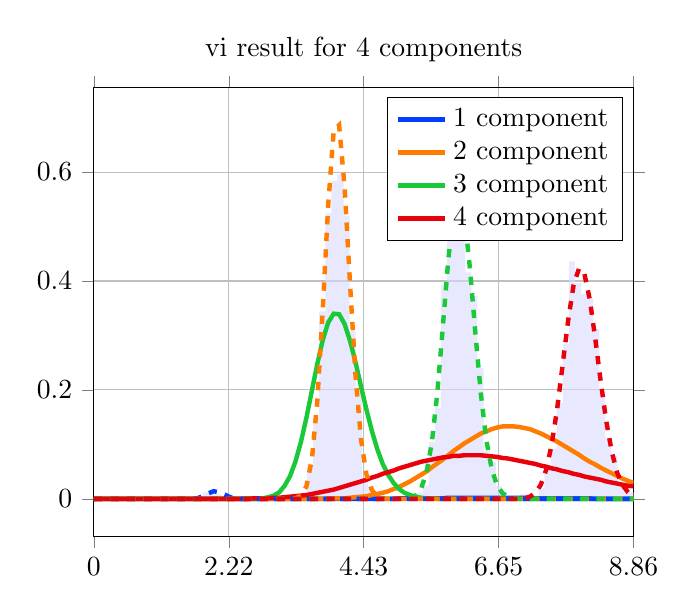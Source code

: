 \begin{tikzpicture}
\begin{axis}[title={vi result for 4 components}, yticklabel style={/pgf/number format/fixed,
            /pgf/number format/precision=3}, grid={major}, yminorgrids={true}, tick align={outside}, xtick={0.0,2.216,4.431,6.647,8.862}, xmin={0.0}, xmax={8.862}, scaled y ticks={false}]
    \addplot[ybar interval, fill={blue!15}, forget plot, opacity={0.6}, draw={none}, bar width={5.0e-6}]
        table[row sep={\\}]
        {
            \\
            1.8  0.012  \\
            1.9  0.008  \\
            2.0  0.008  \\
            2.1  0.004  \\
            2.2  0.004  \\
            2.3  0.0  \\
            2.4  0.0  \\
            2.5  0.0  \\
            2.6  0.0  \\
            2.7  0.0  \\
            2.8  0.0  \\
            2.9  0.0  \\
            3.0  0.0  \\
            3.1  0.0  \\
            3.2  0.004  \\
            3.3  0.004  \\
            3.4  0.008  \\
            3.5  0.064  \\
            3.6  0.148  \\
            3.7  0.344  \\
            3.8  0.524  \\
            3.9  0.584  \\
            4.0  0.596  \\
            4.1  0.52  \\
            4.2  0.308  \\
            4.3  0.204  \\
            4.4  0.036  \\
            4.5  0.024  \\
            4.6  0.008  \\
            4.7  0.0  \\
            4.8  0.0  \\
            4.9  0.0  \\
            5.0  0.0  \\
            5.1  0.0  \\
            5.2  0.0  \\
            5.3  0.012  \\
            5.4  0.024  \\
            5.5  0.104  \\
            5.6  0.168  \\
            5.7  0.392  \\
            5.8  0.5  \\
            5.9  0.596  \\
            6.0  0.592  \\
            6.1  0.416  \\
            6.2  0.372  \\
            6.3  0.24  \\
            6.4  0.088  \\
            6.5  0.068  \\
            6.6  0.024  \\
            6.7  0.004  \\
            6.8  0.0  \\
            6.9  0.0  \\
            7.0  0.008  \\
            7.1  0.008  \\
            7.2  0.0  \\
            7.3  0.02  \\
            7.4  0.06  \\
            7.5  0.092  \\
            7.6  0.176  \\
            7.7  0.284  \\
            7.8  0.436  \\
            7.9  0.396  \\
            8.0  0.376  \\
            8.1  0.368  \\
            8.2  0.312  \\
            8.3  0.196  \\
            8.4  0.112  \\
            8.5  0.08  \\
            8.6  0.028  \\
            8.7  0.024  \\
            8.8  0.012  \\
            8.9  0.0  \\
        }
        ;
    \addplot[style={{ultra thick}}, color={rgb,1:red,0.008;green,0.243;blue,1.0}]
        table[row sep={\\}]
        {
            \\
            0.0  0.0  \\
            0.09  7.405e-68  \\
            0.179  1.434e-54  \\
            0.269  6.555e-47  \\
            0.358  1.489e-41  \\
            0.448  1.848e-37  \\
            0.537  3.649e-34  \\
            0.627  2.026e-31  \\
            0.716  4.444e-29  \\
            0.806  4.796e-27  \\
            0.895  2.958e-25  \\
            0.985  1.16e-23  \\
            1.074  3.131e-22  \\
            1.164  6.175e-21  \\
            1.253  9.322e-20  \\
            1.343  1.118e-18  \\
            1.432  1.096e-17  \\
            1.522  9.018e-17  \\
            1.611  6.345e-16  \\
            1.701  3.884e-15  \\
            1.79  2.098e-14  \\
            1.88  1.013e-13  \\
            1.969  4.413e-13  \\
            2.059  1.752e-12  \\
            2.148  6.387e-12  \\
            2.238  2.153e-11  \\
            2.327  6.754e-11  \\
            2.417  1.982e-10  \\
            2.506  5.466e-10  \\
            2.596  1.424e-9  \\
            2.685  3.514e-9  \\
            2.775  8.251e-9  \\
            2.864  1.849e-8  \\
            2.954  3.963e-8  \\
            3.044  8.152e-8  \\
            3.133  1.613e-7  \\
            3.223  3.075e-7  \\
            3.312  5.664e-7  \\
            3.402  1.009e-6  \\
            3.491  1.744e-6  \\
            3.581  2.924e-6  \\
            3.67  4.768e-6  \\
            3.76  7.568e-6  \\
            3.849  1.171e-5  \\
            3.939  1.768e-5  \\
            4.028  2.609e-5  \\
            4.118  3.764e-5  \\
            4.207  5.316e-5  \\
            4.297  7.358e-5  \\
            4.386  9.986e-5  \\
            4.476  0.0  \\
            4.565  0.0  \\
            4.655  0.0  \\
            4.744  0.0  \\
            4.834  0.0  \\
            4.923  0.0  \\
            5.013  0.001  \\
            5.102  0.001  \\
            5.192  0.001  \\
            5.281  0.001  \\
            5.371  0.001  \\
            5.46  0.001  \\
            5.55  0.001  \\
            5.639  0.001  \\
            5.729  0.001  \\
            5.819  0.002  \\
            5.908  0.002  \\
            5.998  0.002  \\
            6.087  0.002  \\
            6.177  0.002  \\
            6.266  0.002  \\
            6.356  0.002  \\
            6.445  0.002  \\
            6.535  0.002  \\
            6.624  0.002  \\
            6.714  0.002  \\
            6.803  0.002  \\
            6.893  0.002  \\
            6.982  0.002  \\
            7.072  0.002  \\
            7.161  0.002  \\
            7.251  0.001  \\
            7.34  0.001  \\
            7.43  0.001  \\
            7.519  0.001  \\
            7.609  0.001  \\
            7.698  0.001  \\
            7.788  0.001  \\
            7.877  0.001  \\
            7.967  0.001  \\
            8.056  0.001  \\
            8.146  0.001  \\
            8.235  0.0  \\
            8.325  0.0  \\
            8.414  0.0  \\
            8.504  0.0  \\
            8.593  0.0  \\
            8.683  0.0  \\
            8.773  0.0  \\
            8.862  0.0  \\
        }
        ;
    \addlegendentry {1 component}
    \addplot[style={{ultra thick}}, color={rgb,1:red,1.0;green,0.486;blue,0.0}]
        table[row sep={\\}]
        {
            \\
            0.0  0.0  \\
            0.09  1.249e-61  \\
            0.179  1.929e-49  \\
            0.269  2.079e-42  \\
            0.358  1.736e-37  \\
            0.448  1.01e-33  \\
            0.537  1.09e-30  \\
            0.627  3.68e-28  \\
            0.716  5.304e-26  \\
            0.806  3.991e-24  \\
            0.895  1.798e-22  \\
            0.985  5.353e-21  \\
            1.074  1.131e-19  \\
            1.164  1.793e-18  \\
            1.253  2.225e-17  \\
            1.343  2.235e-16  \\
            1.432  1.868e-15  \\
            1.522  1.329e-14  \\
            1.611  8.192e-14  \\
            1.701  4.445e-13  \\
            1.79  2.151e-12  \\
            1.88  9.389e-12  \\
            1.969  3.731e-11  \\
            2.059  1.361e-10  \\
            2.148  4.595e-10  \\
            2.238  1.443e-9  \\
            2.327  4.244e-9  \\
            2.417  1.174e-8  \\
            2.506  3.068e-8  \\
            2.596  7.608e-8  \\
            2.685  1.796e-7  \\
            2.775  4.05e-7  \\
            2.864  8.749e-7  \\
            2.954  1.815e-6  \\
            3.044  3.626e-6  \\
            3.133  6.989e-6  \\
            3.223  1.303e-5  \\
            3.312  2.351e-5  \\
            3.402  4.118e-5  \\
            3.491  7.01e-5  \\
            3.581  0.0  \\
            3.67  0.0  \\
            3.76  0.0  \\
            3.849  0.0  \\
            3.939  0.001  \\
            4.028  0.001  \\
            4.118  0.001  \\
            4.207  0.002  \\
            4.297  0.003  \\
            4.386  0.004  \\
            4.476  0.005  \\
            4.565  0.007  \\
            4.655  0.009  \\
            4.744  0.011  \\
            4.834  0.014  \\
            4.923  0.018  \\
            5.013  0.022  \\
            5.102  0.027  \\
            5.192  0.032  \\
            5.281  0.038  \\
            5.371  0.044  \\
            5.46  0.05  \\
            5.55  0.058  \\
            5.639  0.065  \\
            5.729  0.072  \\
            5.819  0.08  \\
            5.908  0.088  \\
            5.998  0.095  \\
            6.087  0.102  \\
            6.177  0.108  \\
            6.266  0.114  \\
            6.356  0.12  \\
            6.445  0.124  \\
            6.535  0.128  \\
            6.624  0.131  \\
            6.714  0.133  \\
            6.803  0.133  \\
            6.893  0.133  \\
            6.982  0.132  \\
            7.072  0.13  \\
            7.161  0.128  \\
            7.251  0.124  \\
            7.34  0.12  \\
            7.43  0.115  \\
            7.519  0.11  \\
            7.609  0.105  \\
            7.698  0.099  \\
            7.788  0.093  \\
            7.877  0.087  \\
            7.967  0.081  \\
            8.056  0.074  \\
            8.146  0.068  \\
            8.235  0.063  \\
            8.325  0.057  \\
            8.414  0.052  \\
            8.504  0.047  \\
            8.593  0.042  \\
            8.683  0.037  \\
            8.773  0.033  \\
            8.862  0.029  \\
        }
        ;
    \addlegendentry {2 component}
    \addplot[style={{ultra thick}}, color={rgb,1:red,0.102;green,0.788;blue,0.22}]
        table[row sep={\\}]
        {
            \\
            0.0  0.0  \\
            0.09  2.989e-125  \\
            0.179  1.034e-95  \\
            0.269  7.625e-79  \\
            0.358  3.649e-67  \\
            0.448  2.509e-58  \\
            0.537  2.747e-51  \\
            0.627  1.727e-45  \\
            0.716  1.341e-40  \\
            0.806  2.11e-36  \\
            0.895  9.412e-33  \\
            0.985  1.515e-29  \\
            1.074  1.051e-26  \\
            1.164  3.599e-24  \\
            1.253  6.746e-22  \\
            1.343  7.529e-20  \\
            1.432  5.348e-18  \\
            1.522  2.554e-16  \\
            1.611  8.583e-15  \\
            1.701  2.108e-13  \\
            1.79  3.908e-12  \\
            1.88  5.62e-11  \\
            1.969  6.42e-10  \\
            2.059  5.947e-9  \\
            2.148  4.546e-8  \\
            2.238  2.914e-7  \\
            2.327  1.588e-6  \\
            2.417  7.446e-6  \\
            2.506  3.038e-5  \\
            2.596  0.0  \\
            2.685  0.0  \\
            2.775  0.001  \\
            2.864  0.003  \\
            2.954  0.006  \\
            3.044  0.012  \\
            3.133  0.024  \\
            3.223  0.042  \\
            3.312  0.069  \\
            3.402  0.105  \\
            3.491  0.149  \\
            3.581  0.199  \\
            3.67  0.248  \\
            3.76  0.292  \\
            3.849  0.324  \\
            3.939  0.34  \\
            4.028  0.339  \\
            4.118  0.321  \\
            4.207  0.29  \\
            4.297  0.251  \\
            4.386  0.207  \\
            4.476  0.164  \\
            4.565  0.125  \\
            4.655  0.091  \\
            4.744  0.064  \\
            4.834  0.044  \\
            4.923  0.029  \\
            5.013  0.018  \\
            5.102  0.011  \\
            5.192  0.007  \\
            5.281  0.004  \\
            5.371  0.002  \\
            5.46  0.001  \\
            5.55  0.001  \\
            5.639  0.0  \\
            5.729  0.0  \\
            5.819  8.0e-5  \\
            5.908  3.84e-5  \\
            5.998  1.801e-5  \\
            6.087  8.258e-6  \\
            6.177  3.704e-6  \\
            6.266  1.627e-6  \\
            6.356  6.996e-7  \\
            6.445  2.949e-7  \\
            6.535  1.219e-7  \\
            6.624  4.944e-8  \\
            6.714  1.969e-8  \\
            6.803  7.698e-9  \\
            6.893  2.958e-9  \\
            6.982  1.117e-9  \\
            7.072  4.15e-10  \\
            7.161  1.517e-10  \\
            7.251  5.455e-11  \\
            7.34  1.932e-11  \\
            7.43  6.742e-12  \\
            7.519  2.318e-12  \\
            7.609  7.855e-13  \\
            7.698  2.625e-13  \\
            7.788  8.653e-14  \\
            7.877  2.814e-14  \\
            7.967  9.033e-15  \\
            8.056  2.863e-15  \\
            8.146  8.96e-16  \\
            8.235  2.77e-16  \\
            8.325  8.462e-17  \\
            8.414  2.555e-17  \\
            8.504  7.626e-18  \\
            8.593  2.251e-18  \\
            8.683  6.57e-19  \\
            8.773  1.897e-19  \\
            8.862  5.421e-20  \\
        }
        ;
    \addlegendentry {3 component}
    \addplot[style={{ultra thick}}, color={rgb,1:red,0.91;green,0.0;blue,0.043}]
        table[row sep={\\}]
        {
            \\
            0.0  0.0  \\
            0.09  2.754e-26  \\
            0.179  3.524e-21  \\
            0.269  3.086e-18  \\
            0.358  3.511e-16  \\
            0.448  1.306e-14  \\
            0.537  2.393e-13  \\
            0.627  2.693e-12  \\
            0.716  2.119e-11  \\
            0.806  1.27e-10  \\
            0.895  6.134e-10  \\
            0.985  2.49e-9  \\
            1.074  8.752e-9  \\
            1.164  2.727e-8  \\
            1.253  7.664e-8  \\
            1.343  1.972e-7  \\
            1.432  4.696e-7  \\
            1.522  1.045e-6  \\
            1.611  2.19e-6  \\
            1.701  4.35e-6  \\
            1.79  8.235e-6  \\
            1.88  1.493e-5  \\
            1.969  2.602e-5  \\
            2.059  4.375e-5  \\
            2.148  7.119e-5  \\
            2.238  0.0  \\
            2.327  0.0  \\
            2.417  0.0  \\
            2.506  0.0  \\
            2.596  0.001  \\
            2.685  0.001  \\
            2.775  0.001  \\
            2.864  0.001  \\
            2.954  0.002  \\
            3.044  0.002  \\
            3.133  0.003  \\
            3.223  0.004  \\
            3.312  0.005  \\
            3.402  0.006  \\
            3.491  0.007  \\
            3.581  0.009  \\
            3.67  0.011  \\
            3.76  0.013  \\
            3.849  0.015  \\
            3.939  0.017  \\
            4.028  0.02  \\
            4.118  0.023  \\
            4.207  0.026  \\
            4.297  0.029  \\
            4.386  0.032  \\
            4.476  0.035  \\
            4.565  0.039  \\
            4.655  0.042  \\
            4.744  0.046  \\
            4.834  0.049  \\
            4.923  0.052  \\
            5.013  0.056  \\
            5.102  0.059  \\
            5.192  0.062  \\
            5.281  0.065  \\
            5.371  0.068  \\
            5.46  0.07  \\
            5.55  0.072  \\
            5.639  0.074  \\
            5.729  0.076  \\
            5.819  0.077  \\
            5.908  0.079  \\
            5.998  0.079  \\
            6.087  0.08  \\
            6.177  0.08  \\
            6.266  0.08  \\
            6.356  0.08  \\
            6.445  0.079  \\
            6.535  0.078  \\
            6.624  0.077  \\
            6.714  0.075  \\
            6.803  0.074  \\
            6.893  0.072  \\
            6.982  0.07  \\
            7.072  0.068  \\
            7.161  0.066  \\
            7.251  0.064  \\
            7.34  0.061  \\
            7.43  0.059  \\
            7.519  0.056  \\
            7.609  0.054  \\
            7.698  0.051  \\
            7.788  0.049  \\
            7.877  0.046  \\
            7.967  0.044  \\
            8.056  0.041  \\
            8.146  0.039  \\
            8.235  0.037  \\
            8.325  0.035  \\
            8.414  0.032  \\
            8.504  0.03  \\
            8.593  0.028  \\
            8.683  0.026  \\
            8.773  0.024  \\
            8.862  0.023  \\
        }
        ;
    \addlegendentry {4 component}
    \addplot[style={{ultra thick, dashed}}, color={rgb,1:red,0.008;green,0.243;blue,1.0}]
        table[row sep={\\}]
        {
            \\
            0.0  0.0  \\
            0.09  4.251e-188  \\
            0.179  4.424e-132  \\
            0.269  6.315e-101  \\
            0.358  5.965e-80  \\
            0.448  1.49e-64  \\
            0.537  1.103e-52  \\
            0.627  3.002e-43  \\
            0.716  1.349e-35  \\
            0.806  2.642e-29  \\
            0.895  4.365e-24  \\
            0.985  9.762e-20  \\
            1.074  4.187e-16  \\
            1.164  4.487e-13  \\
            1.253  1.476e-10  \\
            1.343  1.754e-8  \\
            1.432  8.595e-7  \\
            1.522  1.932e-5  \\
            1.611  0.0  \\
            1.701  0.001  \\
            1.79  0.005  \\
            1.88  0.01  \\
            1.969  0.014  \\
            2.059  0.012  \\
            2.148  0.008  \\
            2.238  0.003  \\
            2.327  0.001  \\
            2.417  0.0  \\
            2.506  4.442e-5  \\
            2.596  6.205e-6  \\
            2.685  6.84e-7  \\
            2.775  6.043e-8  \\
            2.864  4.34e-9  \\
            2.954  2.567e-10  \\
            3.044  1.264e-11  \\
            3.133  5.241e-13  \\
            3.223  1.847e-14  \\
            3.312  5.582e-16  \\
            3.402  1.459e-17  \\
            3.491  3.321e-19  \\
            3.581  6.634e-21  \\
            3.67  1.17e-22  \\
            3.76  1.833e-24  \\
            3.849  2.566e-26  \\
            3.939  3.225e-28  \\
            4.028  3.657e-30  \\
            4.118  3.758e-32  \\
            4.207  3.516e-34  \\
            4.297  3.006e-36  \\
            4.386  2.357e-38  \\
            4.476  1.701e-40  \\
            4.565  1.134e-42  \\
            4.655  7.002e-45  \\
            4.744  4.017e-47  \\
            4.834  2.146e-49  \\
            4.923  1.071e-51  \\
            5.013  5.007e-54  \\
            5.102  2.196e-56  \\
            5.192  9.06e-59  \\
            5.281  3.523e-61  \\
            5.371  1.294e-63  \\
            5.46  4.495e-66  \\
            5.55  1.481e-68  \\
            5.639  4.631e-71  \\
            5.729  1.378e-73  \\
            5.819  3.903e-76  \\
            5.908  1.055e-78  \\
            5.998  2.725e-81  \\
            6.087  6.732e-84  \\
            6.177  1.593e-86  \\
            6.266  3.616e-89  \\
            6.356  7.879e-92  \\
            6.445  1.651e-94  \\
            6.535  3.327e-97  \\
            6.624  6.462e-100  \\
            6.714  1.21e-102  \\
            6.803  2.187e-105  \\
            6.893  3.82e-108  \\
            6.982  6.451e-111  \\
            7.072  1.054e-113  \\
            7.161  1.669e-116  \\
            7.251  2.562e-119  \\
            7.34  3.814e-122  \\
            7.43  5.512e-125  \\
            7.519  7.74e-128  \\
            7.609  1.057e-130  \\
            7.698  1.403e-133  \\
            7.788  1.814e-136  \\
            7.877  2.285e-139  \\
            7.967  2.804e-142  \\
            8.056  3.356e-145  \\
            8.146  3.919e-148  \\
            8.235  4.468e-151  \\
            8.325  4.975e-154  \\
            8.414  5.415e-157  \\
            8.504  5.761e-160  \\
            8.593  5.996e-163  \\
            8.683  6.108e-166  \\
            8.773  6.091e-169  \\
            8.862  5.95e-172  \\
        }
        ;
    \addplot[style={{ultra thick, dashed}}, color={rgb,1:red,1.0;green,0.486;blue,0.0}]
        table[row sep={\\}]
        {
            \\
            0.0  0.0  \\
            0.09  0.0  \\
            0.179  0.0  \\
            0.269  7.166e-307  \\
            0.358  6.58e-261  \\
            0.448  3.96e-226  \\
            0.537  2.011e-198  \\
            0.627  1.341e-175  \\
            0.716  2.392e-156  \\
            0.806  7.962e-140  \\
            0.895  1.865e-125  \\
            0.985  7.92e-113  \\
            1.074  1.227e-101  \\
            1.164  1.178e-91  \\
            1.253  1.06e-82  \\
            1.343  1.239e-74  \\
            1.432  2.448e-67  \\
            1.522  1.015e-60  \\
            1.611  1.056e-54  \\
            1.701  3.198e-49  \\
            1.79  3.203e-44  \\
            1.88  1.182e-39  \\
            1.969  1.762e-35  \\
            2.059  1.151e-31  \\
            2.148  3.535e-28  \\
            2.238  5.428e-25  \\
            2.327  4.399e-22  \\
            2.417  1.975e-19  \\
            2.506  5.126e-17  \\
            2.596  7.997e-15  \\
            2.685  7.761e-13  \\
            2.775  4.833e-11  \\
            2.864  1.987e-9  \\
            2.954  5.531e-8  \\
            3.044  1.067e-6  \\
            3.133  1.458e-5  \\
            3.223  0.0  \\
            3.312  0.001  \\
            3.402  0.006  \\
            3.491  0.023  \\
            3.581  0.073  \\
            3.67  0.18  \\
            3.76  0.35  \\
            3.849  0.541  \\
            3.939  0.676  \\
            4.028  0.686  \\
            4.118  0.572  \\
            4.207  0.395  \\
            4.297  0.227  \\
            4.386  0.11  \\
            4.476  0.045  \\
            4.565  0.016  \\
            4.655  0.005  \\
            4.744  0.001  \\
            4.834  0.0  \\
            4.923  5.409e-5  \\
            5.013  9.285e-6  \\
            5.102  1.404e-6  \\
            5.192  1.876e-7  \\
            5.281  2.228e-8  \\
            5.371  2.359e-9  \\
            5.46  2.235e-10  \\
            5.55  1.903e-11  \\
            5.639  1.46e-12  \\
            5.729  1.013e-13  \\
            5.819  6.379e-15  \\
            5.908  3.654e-16  \\
            5.998  1.91e-17  \\
            6.087  9.132e-19  \\
            6.177  4.006e-20  \\
            6.266  1.616e-21  \\
            6.356  6.009e-23  \\
            6.445  2.064e-24  \\
            6.535  6.566e-26  \\
            6.624  1.938e-27  \\
            6.714  5.317e-29  \\
            6.803  1.359e-30  \\
            6.893  3.242e-32  \\
            6.982  7.231e-34  \\
            7.072  1.51e-35  \\
            7.161  2.959e-37  \\
            7.251  5.447e-39  \\
            7.34  9.435e-41  \\
            7.43  1.54e-42  \\
            7.519  2.373e-44  \\
            7.609  3.454e-46  \\
            7.698  4.759e-48  \\
            7.788  6.211e-50  \\
            7.877  7.691e-52  \\
            7.967  9.045e-54  \\
            8.056  1.011e-55  \\
            8.146  1.077e-57  \\
            8.235  1.092e-59  \\
            8.325  1.057e-61  \\
            8.414  9.767e-64  \\
            8.504  8.627e-66  \\
            8.593  7.291e-68  \\
            8.683  5.9e-70  \\
            8.773  4.576e-72  \\
            8.862  3.405e-74  \\
        }
        ;
    \addplot[style={{ultra thick, dashed}}, color={rgb,1:red,0.102;green,0.788;blue,0.22}]
        table[row sep={\\}]
        {
            \\
            0.0  0.0  \\
            0.09  0.0  \\
            0.179  0.0  \\
            0.269  0.0  \\
            0.358  0.0  \\
            0.448  0.0  \\
            0.537  0.0  \\
            0.627  0.0  \\
            0.716  0.0  \\
            0.806  1.006e-297  \\
            0.895  3.341e-274  \\
            0.985  2.695e-253  \\
            1.074  1.507e-234  \\
            1.164  1.298e-217  \\
            1.253  3.193e-202  \\
            1.343  3.669e-188  \\
            1.432  2.925e-175  \\
            1.522  2.236e-163  \\
            1.611  2.144e-152  \\
            1.701  3.227e-142  \\
            1.79  9.221e-133  \\
            1.88  5.883e-124  \\
            1.969  9.634e-116  \\
            2.059  4.571e-108  \\
            2.148  6.981e-101  \\
            2.238  3.766e-94  \\
            2.327  7.784e-88  \\
            2.417  6.629e-82  \\
            2.506  2.481e-76  \\
            2.596  4.323e-71  \\
            2.685  3.693e-66  \\
            2.775  1.621e-61  \\
            2.864  3.814e-57  \\
            2.954  4.998e-53  \\
            3.044  3.778e-49  \\
            3.133  1.7e-45  \\
            3.223  4.692e-42  \\
            3.312  8.154e-39  \\
            3.402  9.147e-36  \\
            3.491  6.776e-33  \\
            3.581  3.386e-30  \\
            3.67  1.163e-27  \\
            3.76  2.798e-25  \\
            3.849  4.792e-23  \\
            3.939  5.935e-21  \\
            4.028  5.395e-19  \\
            4.118  3.648e-17  \\
            4.207  1.858e-15  \\
            4.297  7.217e-14  \\
            4.386  2.161e-12  \\
            4.476  5.043e-11  \\
            4.565  9.259e-10  \\
            4.655  1.35e-8  \\
            4.744  1.578e-7  \\
            4.834  1.49e-6  \\
            4.923  1.145e-5  \\
            5.013  7.222e-5  \\
            5.102  0.0  \\
            5.192  0.002  \\
            5.281  0.006  \\
            5.371  0.018  \\
            5.46  0.047  \\
            5.55  0.103  \\
            5.639  0.193  \\
            5.729  0.313  \\
            5.819  0.437  \\
            5.908  0.531  \\
            5.998  0.561  \\
            6.087  0.519  \\
            6.177  0.422  \\
            6.266  0.303  \\
            6.356  0.192  \\
            6.445  0.108  \\
            6.535  0.054  \\
            6.624  0.024  \\
            6.714  0.01  \\
            6.803  0.004  \\
            6.893  0.001  \\
            6.982  0.0  \\
            7.072  9.072e-5  \\
            7.161  2.2e-5  \\
            7.251  4.857e-6  \\
            7.34  9.789e-7  \\
            7.43  1.805e-7  \\
            7.519  3.05e-8  \\
            7.609  4.736e-9  \\
            7.698  6.767e-10  \\
            7.788  8.918e-11  \\
            7.877  1.086e-11  \\
            7.967  1.224e-12  \\
            8.056  1.278e-13  \\
            8.146  1.24e-14  \\
            8.235  1.12e-15  \\
            8.325  9.416e-17  \\
            8.414  7.389e-18  \\
            8.504  5.418e-19  \\
            8.593  3.717e-20  \\
            8.683  2.39e-21  \\
            8.773  1.442e-22  \\
            8.862  8.174e-24  \\
        }
        ;
    \addplot[style={{ultra thick, dashed}}, color={rgb,1:red,0.91;green,0.0;blue,0.043}]
        table[row sep={\\}]
        {
            \\
            0.0  0.0  \\
            0.09  0.0  \\
            0.179  0.0  \\
            0.269  0.0  \\
            0.358  0.0  \\
            0.448  0.0  \\
            0.537  0.0  \\
            0.627  0.0  \\
            0.716  0.0  \\
            0.806  0.0  \\
            0.895  0.0  \\
            0.985  0.0  \\
            1.074  0.0  \\
            1.164  0.0  \\
            1.253  0.0  \\
            1.343  0.0  \\
            1.432  8.933e-313  \\
            1.522  1.26e-295  \\
            1.611  1.113e-279  \\
            1.701  8.326e-265  \\
            1.79  6.787e-251  \\
            1.88  7.487e-238  \\
            1.969  1.347e-225  \\
            2.059  4.639e-214  \\
            2.148  3.524e-203  \\
            2.238  6.68e-193  \\
            2.327  3.522e-183  \\
            2.417  5.69e-174  \\
            2.506  3.07e-165  \\
            2.596  5.974e-157  \\
            2.685  4.493e-149  \\
            2.775  1.39e-141  \\
            2.864  1.872e-134  \\
            2.954  1.155e-127  \\
            3.044  3.419e-121  \\
            3.133  5.07e-115  \\
            3.223  3.915e-109  \\
            3.312  1.631e-103  \\
            3.402  3.792e-98  \\
            3.491  5.068e-93  \\
            3.581  4.004e-88  \\
            3.67  1.92e-83  \\
            3.76  5.722e-79  \\
            3.849  1.084e-74  \\
            3.939  1.333e-70  \\
            4.028  1.085e-66  \\
            4.118  5.949e-63  \\
            4.207  2.236e-59  \\
            4.297  5.855e-56  \\
            4.386  1.083e-52  \\
            4.476  1.437e-49  \\
            4.565  1.385e-46  \\
            4.655  9.817e-44  \\
            4.744  5.178e-41  \\
            4.834  2.055e-38  \\
            4.923  6.199e-36  \\
            5.013  1.436e-33  \\
            5.102  2.578e-31  \\
            5.192  3.62e-29  \\
            5.281  4.007e-27  \\
            5.371  3.526e-25  \\
            5.46  2.485e-23  \\
            5.55  1.413e-21  \\
            5.639  6.528e-20  \\
            5.729  2.465e-18  \\
            5.819  7.66e-17  \\
            5.908  1.97e-15  \\
            5.998  4.217e-14  \\
            6.087  7.555e-13  \\
            6.177  1.139e-11  \\
            6.266  1.451e-10  \\
            6.356  1.571e-9  \\
            6.445  1.452e-8  \\
            6.535  1.15e-7  \\
            6.624  7.837e-7  \\
            6.714  4.617e-6  \\
            6.803  2.36e-5  \\
            6.893  0.0  \\
            6.982  0.0  \\
            7.072  0.001  \\
            7.161  0.004  \\
            7.251  0.011  \\
            7.34  0.026  \\
            7.43  0.054  \\
            7.519  0.1  \\
            7.609  0.166  \\
            7.698  0.246  \\
            7.788  0.327  \\
            7.877  0.392  \\
            7.967  0.423  \\
            8.056  0.413  \\
            8.146  0.365  \\
            8.235  0.293  \\
            8.325  0.214  \\
            8.414  0.143  \\
            8.504  0.087  \\
            8.593  0.048  \\
            8.683  0.025  \\
            8.773  0.012  \\
            8.862  0.005  \\
        }
        ;
\end{axis}
\end{tikzpicture}
